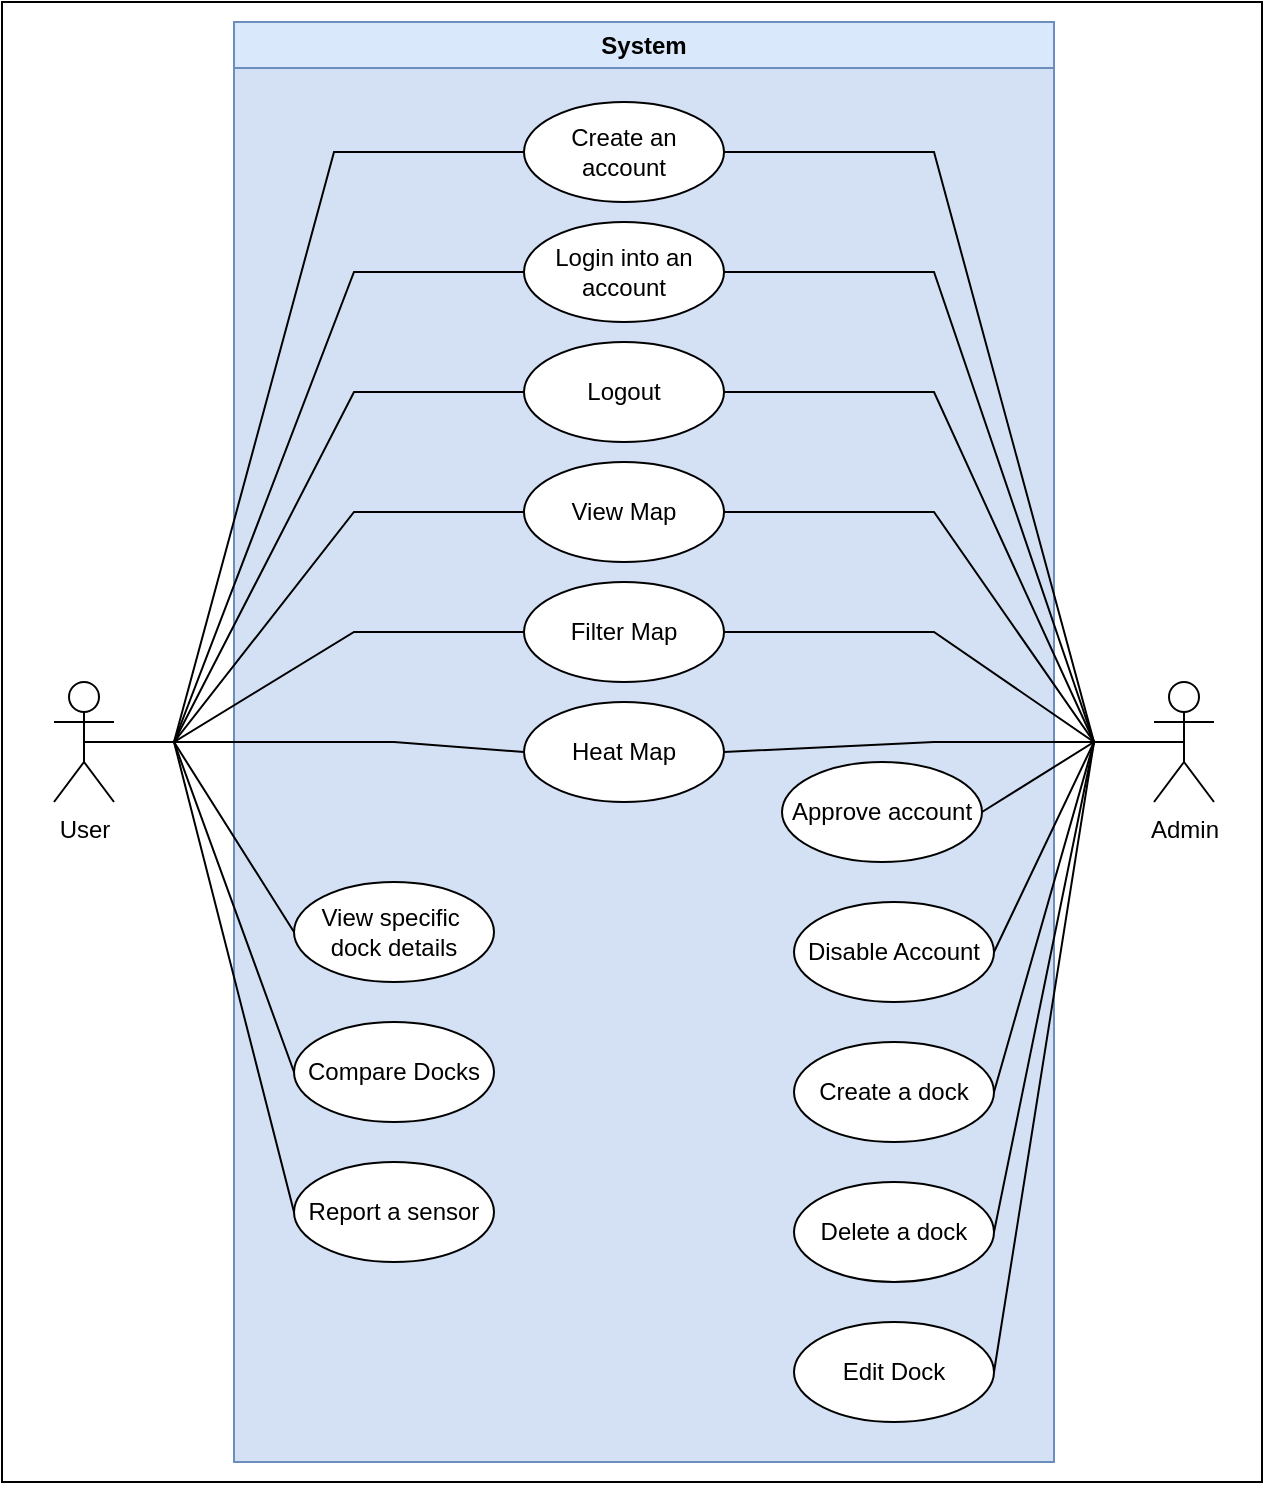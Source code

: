 <mxfile version="21.0.10" type="device"><diagram name="Page-1" id="Ae0dEjdnleKLxc7XUkUl"><mxGraphModel dx="1600" dy="909" grid="1" gridSize="10" guides="1" tooltips="1" connect="1" arrows="1" fold="1" page="1" pageScale="1" pageWidth="827" pageHeight="1169" math="0" shadow="0"><root><mxCell id="0"/><mxCell id="1" parent="0"/><mxCell id="7w3fCw8igNZ2cowa5FJQ-41" value="" style="whiteSpace=wrap;html=1;" parent="1" vertex="1"><mxGeometry x="103" y="120" width="630" height="740" as="geometry"/></mxCell><mxCell id="7w3fCw8igNZ2cowa5FJQ-1" value="User" style="shape=umlActor;verticalLabelPosition=bottom;verticalAlign=top;html=1;outlineConnect=0;" parent="1" vertex="1"><mxGeometry x="129" y="460" width="30" height="60" as="geometry"/></mxCell><mxCell id="7w3fCw8igNZ2cowa5FJQ-3" value="System" style="swimlane;whiteSpace=wrap;html=1;fillColor=#dae8fc;strokeColor=#6c8ebf;swimlaneFillColor=#D4E1F5;gradientColor=none;" parent="1" vertex="1"><mxGeometry x="219" y="130" width="410" height="720" as="geometry"/></mxCell><mxCell id="7w3fCw8igNZ2cowa5FJQ-9" value="Create an account" style="ellipse;whiteSpace=wrap;html=1;" parent="7w3fCw8igNZ2cowa5FJQ-3" vertex="1"><mxGeometry x="145" y="40" width="100" height="50" as="geometry"/></mxCell><mxCell id="7w3fCw8igNZ2cowa5FJQ-10" value="Login into an account" style="ellipse;whiteSpace=wrap;html=1;" parent="7w3fCw8igNZ2cowa5FJQ-3" vertex="1"><mxGeometry x="145" y="100" width="100" height="50" as="geometry"/></mxCell><mxCell id="7w3fCw8igNZ2cowa5FJQ-11" value="Logout" style="ellipse;whiteSpace=wrap;html=1;" parent="7w3fCw8igNZ2cowa5FJQ-3" vertex="1"><mxGeometry x="145" y="160" width="100" height="50" as="geometry"/></mxCell><mxCell id="7w3fCw8igNZ2cowa5FJQ-12" value="View Map" style="ellipse;whiteSpace=wrap;html=1;" parent="7w3fCw8igNZ2cowa5FJQ-3" vertex="1"><mxGeometry x="145" y="220" width="100" height="50" as="geometry"/></mxCell><mxCell id="7w3fCw8igNZ2cowa5FJQ-13" value="Filter Map" style="ellipse;whiteSpace=wrap;html=1;" parent="7w3fCw8igNZ2cowa5FJQ-3" vertex="1"><mxGeometry x="145" y="280" width="100" height="50" as="geometry"/></mxCell><mxCell id="7w3fCw8igNZ2cowa5FJQ-14" value="Edit Dock" style="ellipse;whiteSpace=wrap;html=1;" parent="7w3fCw8igNZ2cowa5FJQ-3" vertex="1"><mxGeometry x="280" y="650" width="100" height="50" as="geometry"/></mxCell><mxCell id="7w3fCw8igNZ2cowa5FJQ-15" value="Disable Account" style="ellipse;whiteSpace=wrap;html=1;" parent="7w3fCw8igNZ2cowa5FJQ-3" vertex="1"><mxGeometry x="280" y="440" width="100" height="50" as="geometry"/></mxCell><mxCell id="7w3fCw8igNZ2cowa5FJQ-16" value="Create a dock" style="ellipse;whiteSpace=wrap;html=1;" parent="7w3fCw8igNZ2cowa5FJQ-3" vertex="1"><mxGeometry x="280" y="510" width="100" height="50" as="geometry"/></mxCell><mxCell id="7w3fCw8igNZ2cowa5FJQ-17" value="Compare Docks" style="ellipse;whiteSpace=wrap;html=1;" parent="7w3fCw8igNZ2cowa5FJQ-3" vertex="1"><mxGeometry x="30" y="500" width="100" height="50" as="geometry"/></mxCell><mxCell id="7w3fCw8igNZ2cowa5FJQ-18" value="Report a sensor" style="ellipse;whiteSpace=wrap;html=1;" parent="7w3fCw8igNZ2cowa5FJQ-3" vertex="1"><mxGeometry x="30" y="570" width="100" height="50" as="geometry"/></mxCell><mxCell id="7w3fCw8igNZ2cowa5FJQ-19" value="View specific&amp;nbsp; dock details" style="ellipse;whiteSpace=wrap;html=1;" parent="7w3fCw8igNZ2cowa5FJQ-3" vertex="1"><mxGeometry x="30" y="430" width="100" height="50" as="geometry"/></mxCell><mxCell id="P1qTO_881YAZ-hTMLFrm-1" value="Heat Map" style="ellipse;whiteSpace=wrap;html=1;" vertex="1" parent="7w3fCw8igNZ2cowa5FJQ-3"><mxGeometry x="145" y="340" width="100" height="50" as="geometry"/></mxCell><mxCell id="P1qTO_881YAZ-hTMLFrm-5" value="Delete a dock" style="ellipse;whiteSpace=wrap;html=1;" vertex="1" parent="7w3fCw8igNZ2cowa5FJQ-3"><mxGeometry x="280" y="580" width="100" height="50" as="geometry"/></mxCell><mxCell id="P1qTO_881YAZ-hTMLFrm-10" value="Approve account" style="ellipse;whiteSpace=wrap;html=1;" vertex="1" parent="7w3fCw8igNZ2cowa5FJQ-3"><mxGeometry x="274" y="370" width="100" height="50" as="geometry"/></mxCell><mxCell id="7w3fCw8igNZ2cowa5FJQ-4" value="Admin" style="shape=umlActor;verticalLabelPosition=bottom;verticalAlign=top;html=1;outlineConnect=0;" parent="1" vertex="1"><mxGeometry x="679" y="460" width="30" height="60" as="geometry"/></mxCell><mxCell id="7w3fCw8igNZ2cowa5FJQ-22" value="" style="endArrow=none;html=1;rounded=0;entryX=0;entryY=0.5;entryDx=0;entryDy=0;exitX=0.5;exitY=0.5;exitDx=0;exitDy=0;exitPerimeter=0;" parent="1" source="7w3fCw8igNZ2cowa5FJQ-1" target="7w3fCw8igNZ2cowa5FJQ-9" edge="1"><mxGeometry width="50" height="50" relative="1" as="geometry"><mxPoint x="379" y="480" as="sourcePoint"/><mxPoint x="429" y="430" as="targetPoint"/><Array as="points"><mxPoint x="189" y="490"/><mxPoint x="269" y="195"/></Array></mxGeometry></mxCell><mxCell id="7w3fCw8igNZ2cowa5FJQ-23" value="" style="endArrow=none;html=1;rounded=0;entryX=0;entryY=0.5;entryDx=0;entryDy=0;exitX=0.5;exitY=0.5;exitDx=0;exitDy=0;exitPerimeter=0;" parent="1" source="7w3fCw8igNZ2cowa5FJQ-1" target="7w3fCw8igNZ2cowa5FJQ-10" edge="1"><mxGeometry width="50" height="50" relative="1" as="geometry"><mxPoint x="144" y="500" as="sourcePoint"/><mxPoint x="404" y="205" as="targetPoint"/><Array as="points"><mxPoint x="189" y="490"/><mxPoint x="279" y="255"/></Array></mxGeometry></mxCell><mxCell id="7w3fCw8igNZ2cowa5FJQ-24" value="" style="endArrow=none;html=1;rounded=0;entryX=0;entryY=0.5;entryDx=0;entryDy=0;exitX=0.5;exitY=0.5;exitDx=0;exitDy=0;exitPerimeter=0;" parent="1" source="7w3fCw8igNZ2cowa5FJQ-1" target="7w3fCw8igNZ2cowa5FJQ-11" edge="1"><mxGeometry width="50" height="50" relative="1" as="geometry"><mxPoint x="154" y="510" as="sourcePoint"/><mxPoint x="414" y="215" as="targetPoint"/><Array as="points"><mxPoint x="189" y="490"/><mxPoint x="279" y="315"/></Array></mxGeometry></mxCell><mxCell id="7w3fCw8igNZ2cowa5FJQ-25" value="" style="endArrow=none;html=1;rounded=0;entryX=0;entryY=0.5;entryDx=0;entryDy=0;exitX=0.5;exitY=0.5;exitDx=0;exitDy=0;exitPerimeter=0;" parent="1" source="7w3fCw8igNZ2cowa5FJQ-1" target="7w3fCw8igNZ2cowa5FJQ-12" edge="1"><mxGeometry width="50" height="50" relative="1" as="geometry"><mxPoint x="164" y="520" as="sourcePoint"/><mxPoint x="424" y="225" as="targetPoint"/><Array as="points"><mxPoint x="189" y="490"/><mxPoint x="279" y="375"/></Array></mxGeometry></mxCell><mxCell id="7w3fCw8igNZ2cowa5FJQ-26" value="" style="endArrow=none;html=1;rounded=0;entryX=0;entryY=0.5;entryDx=0;entryDy=0;exitX=0.5;exitY=0.5;exitDx=0;exitDy=0;exitPerimeter=0;" parent="1" source="7w3fCw8igNZ2cowa5FJQ-1" target="7w3fCw8igNZ2cowa5FJQ-13" edge="1"><mxGeometry width="50" height="50" relative="1" as="geometry"><mxPoint x="174" y="530" as="sourcePoint"/><mxPoint x="434" y="235" as="targetPoint"/><Array as="points"><mxPoint x="189" y="490"/><mxPoint x="279" y="435"/></Array></mxGeometry></mxCell><mxCell id="7w3fCw8igNZ2cowa5FJQ-28" value="" style="endArrow=none;html=1;rounded=0;entryX=0;entryY=0.5;entryDx=0;entryDy=0;exitX=0.5;exitY=0.5;exitDx=0;exitDy=0;exitPerimeter=0;" parent="1" source="7w3fCw8igNZ2cowa5FJQ-1" target="7w3fCw8igNZ2cowa5FJQ-19" edge="1"><mxGeometry width="50" height="50" relative="1" as="geometry"><mxPoint x="129" y="490" as="sourcePoint"/><mxPoint x="454" y="255" as="targetPoint"/><Array as="points"><mxPoint x="189" y="490"/></Array></mxGeometry></mxCell><mxCell id="7w3fCw8igNZ2cowa5FJQ-29" value="" style="endArrow=none;html=1;rounded=0;entryX=0;entryY=0.5;entryDx=0;entryDy=0;exitX=0.5;exitY=0.5;exitDx=0;exitDy=0;exitPerimeter=0;" parent="1" source="7w3fCw8igNZ2cowa5FJQ-1" target="7w3fCw8igNZ2cowa5FJQ-17" edge="1"><mxGeometry width="50" height="50" relative="1" as="geometry"><mxPoint x="204" y="560" as="sourcePoint"/><mxPoint x="464" y="265" as="targetPoint"/><Array as="points"><mxPoint x="189" y="490"/></Array></mxGeometry></mxCell><mxCell id="7w3fCw8igNZ2cowa5FJQ-30" value="" style="endArrow=none;html=1;rounded=0;entryX=0;entryY=0.5;entryDx=0;entryDy=0;exitX=0.5;exitY=0.5;exitDx=0;exitDy=0;exitPerimeter=0;" parent="1" source="7w3fCw8igNZ2cowa5FJQ-1" target="7w3fCw8igNZ2cowa5FJQ-18" edge="1"><mxGeometry width="50" height="50" relative="1" as="geometry"><mxPoint x="214" y="570" as="sourcePoint"/><mxPoint x="474" y="275" as="targetPoint"/><Array as="points"><mxPoint x="189" y="490"/></Array></mxGeometry></mxCell><mxCell id="7w3fCw8igNZ2cowa5FJQ-31" value="" style="endArrow=none;html=1;rounded=0;entryX=1;entryY=0.5;entryDx=0;entryDy=0;exitX=0.5;exitY=0.5;exitDx=0;exitDy=0;exitPerimeter=0;" parent="1" source="7w3fCw8igNZ2cowa5FJQ-4" target="7w3fCw8igNZ2cowa5FJQ-9" edge="1"><mxGeometry width="50" height="50" relative="1" as="geometry"><mxPoint x="224" y="580" as="sourcePoint"/><mxPoint x="484" y="285" as="targetPoint"/><Array as="points"><mxPoint x="649" y="490"/><mxPoint x="569" y="195"/></Array></mxGeometry></mxCell><mxCell id="7w3fCw8igNZ2cowa5FJQ-32" value="" style="endArrow=none;html=1;rounded=0;entryX=1;entryY=0.5;entryDx=0;entryDy=0;exitX=0.5;exitY=0.5;exitDx=0;exitDy=0;exitPerimeter=0;" parent="1" source="7w3fCw8igNZ2cowa5FJQ-4" target="7w3fCw8igNZ2cowa5FJQ-10" edge="1"><mxGeometry width="50" height="50" relative="1" as="geometry"><mxPoint x="589" y="470" as="sourcePoint"/><mxPoint x="504" y="205" as="targetPoint"/><Array as="points"><mxPoint x="649" y="490"/><mxPoint x="569" y="255"/></Array></mxGeometry></mxCell><mxCell id="7w3fCw8igNZ2cowa5FJQ-33" value="" style="endArrow=none;html=1;rounded=0;entryX=1;entryY=0.5;entryDx=0;entryDy=0;exitX=0.5;exitY=0.5;exitDx=0;exitDy=0;exitPerimeter=0;" parent="1" source="7w3fCw8igNZ2cowa5FJQ-4" target="7w3fCw8igNZ2cowa5FJQ-11" edge="1"><mxGeometry width="50" height="50" relative="1" as="geometry"><mxPoint x="599" y="480" as="sourcePoint"/><mxPoint x="504" y="265" as="targetPoint"/><Array as="points"><mxPoint x="649" y="490"/><mxPoint x="569" y="315"/></Array></mxGeometry></mxCell><mxCell id="7w3fCw8igNZ2cowa5FJQ-34" value="" style="endArrow=none;html=1;rounded=0;entryX=1;entryY=0.5;entryDx=0;entryDy=0;exitX=0.5;exitY=0.5;exitDx=0;exitDy=0;exitPerimeter=0;" parent="1" source="7w3fCw8igNZ2cowa5FJQ-4" target="7w3fCw8igNZ2cowa5FJQ-12" edge="1"><mxGeometry width="50" height="50" relative="1" as="geometry"><mxPoint x="609" y="490" as="sourcePoint"/><mxPoint x="514" y="275" as="targetPoint"/><Array as="points"><mxPoint x="649" y="490"/><mxPoint x="569" y="375"/></Array></mxGeometry></mxCell><mxCell id="7w3fCw8igNZ2cowa5FJQ-35" value="" style="endArrow=none;html=1;rounded=0;entryX=1;entryY=0.5;entryDx=0;entryDy=0;exitX=0.5;exitY=0.5;exitDx=0;exitDy=0;exitPerimeter=0;" parent="1" source="7w3fCw8igNZ2cowa5FJQ-4" target="7w3fCw8igNZ2cowa5FJQ-13" edge="1"><mxGeometry width="50" height="50" relative="1" as="geometry"><mxPoint x="619" y="500" as="sourcePoint"/><mxPoint x="524" y="285" as="targetPoint"/><Array as="points"><mxPoint x="649" y="490"/><mxPoint x="569" y="435"/></Array></mxGeometry></mxCell><mxCell id="7w3fCw8igNZ2cowa5FJQ-36" value="" style="endArrow=none;html=1;rounded=0;entryX=1;entryY=0.5;entryDx=0;entryDy=0;exitX=0.5;exitY=0.5;exitDx=0;exitDy=0;exitPerimeter=0;" parent="1" source="7w3fCw8igNZ2cowa5FJQ-4" target="7w3fCw8igNZ2cowa5FJQ-14" edge="1"><mxGeometry width="50" height="50" relative="1" as="geometry"><mxPoint x="629" y="510" as="sourcePoint"/><mxPoint x="534" y="295" as="targetPoint"/><Array as="points"><mxPoint x="649" y="490"/></Array></mxGeometry></mxCell><mxCell id="7w3fCw8igNZ2cowa5FJQ-38" value="" style="endArrow=none;html=1;rounded=0;entryX=1;entryY=0.5;entryDx=0;entryDy=0;exitX=0.5;exitY=0.5;exitDx=0;exitDy=0;exitPerimeter=0;" parent="1" source="7w3fCw8igNZ2cowa5FJQ-4" target="7w3fCw8igNZ2cowa5FJQ-15" edge="1"><mxGeometry width="50" height="50" relative="1" as="geometry"><mxPoint x="649" y="530" as="sourcePoint"/><mxPoint x="554" y="315" as="targetPoint"/><Array as="points"><mxPoint x="649" y="490"/></Array></mxGeometry></mxCell><mxCell id="7w3fCw8igNZ2cowa5FJQ-39" value="" style="endArrow=none;html=1;rounded=0;entryX=1;entryY=0.5;entryDx=0;entryDy=0;exitX=0.5;exitY=0.5;exitDx=0;exitDy=0;exitPerimeter=0;" parent="1" source="7w3fCw8igNZ2cowa5FJQ-4" target="7w3fCw8igNZ2cowa5FJQ-16" edge="1"><mxGeometry width="50" height="50" relative="1" as="geometry"><mxPoint x="659" y="540" as="sourcePoint"/><mxPoint x="564" y="325" as="targetPoint"/><Array as="points"><mxPoint x="649" y="490"/></Array></mxGeometry></mxCell><mxCell id="P1qTO_881YAZ-hTMLFrm-2" value="" style="endArrow=none;html=1;rounded=0;exitX=0.5;exitY=0.5;exitDx=0;exitDy=0;exitPerimeter=0;entryX=0;entryY=0.5;entryDx=0;entryDy=0;" edge="1" parent="1" source="7w3fCw8igNZ2cowa5FJQ-1" target="P1qTO_881YAZ-hTMLFrm-1"><mxGeometry width="50" height="50" relative="1" as="geometry"><mxPoint x="339" y="500" as="sourcePoint"/><mxPoint x="389" y="450" as="targetPoint"/><Array as="points"><mxPoint x="299" y="490"/></Array></mxGeometry></mxCell><mxCell id="P1qTO_881YAZ-hTMLFrm-3" value="" style="endArrow=none;html=1;rounded=0;entryX=0.5;entryY=0.5;entryDx=0;entryDy=0;entryPerimeter=0;exitX=1;exitY=0.5;exitDx=0;exitDy=0;" edge="1" parent="1" source="P1qTO_881YAZ-hTMLFrm-1" target="7w3fCw8igNZ2cowa5FJQ-4"><mxGeometry width="50" height="50" relative="1" as="geometry"><mxPoint x="339" y="500" as="sourcePoint"/><mxPoint x="389" y="450" as="targetPoint"/><Array as="points"><mxPoint x="569" y="490"/></Array></mxGeometry></mxCell><mxCell id="P1qTO_881YAZ-hTMLFrm-8" value="" style="endArrow=none;html=1;rounded=0;entryX=0.5;entryY=0.5;entryDx=0;entryDy=0;entryPerimeter=0;exitX=1;exitY=0.5;exitDx=0;exitDy=0;" edge="1" parent="1" source="P1qTO_881YAZ-hTMLFrm-5" target="7w3fCw8igNZ2cowa5FJQ-4"><mxGeometry width="50" height="50" relative="1" as="geometry"><mxPoint x="559" y="830" as="sourcePoint"/><mxPoint x="609" y="780" as="targetPoint"/><Array as="points"><mxPoint x="649" y="490"/></Array></mxGeometry></mxCell><mxCell id="P1qTO_881YAZ-hTMLFrm-12" value="" style="endArrow=none;html=1;rounded=0;entryX=0.5;entryY=0.5;entryDx=0;entryDy=0;entryPerimeter=0;exitX=1;exitY=0.5;exitDx=0;exitDy=0;" edge="1" parent="1" source="P1qTO_881YAZ-hTMLFrm-10" target="7w3fCw8igNZ2cowa5FJQ-4"><mxGeometry width="50" height="50" relative="1" as="geometry"><mxPoint x="499" y="650" as="sourcePoint"/><mxPoint x="549" y="600" as="targetPoint"/><Array as="points"><mxPoint x="649" y="490"/></Array></mxGeometry></mxCell></root></mxGraphModel></diagram></mxfile>